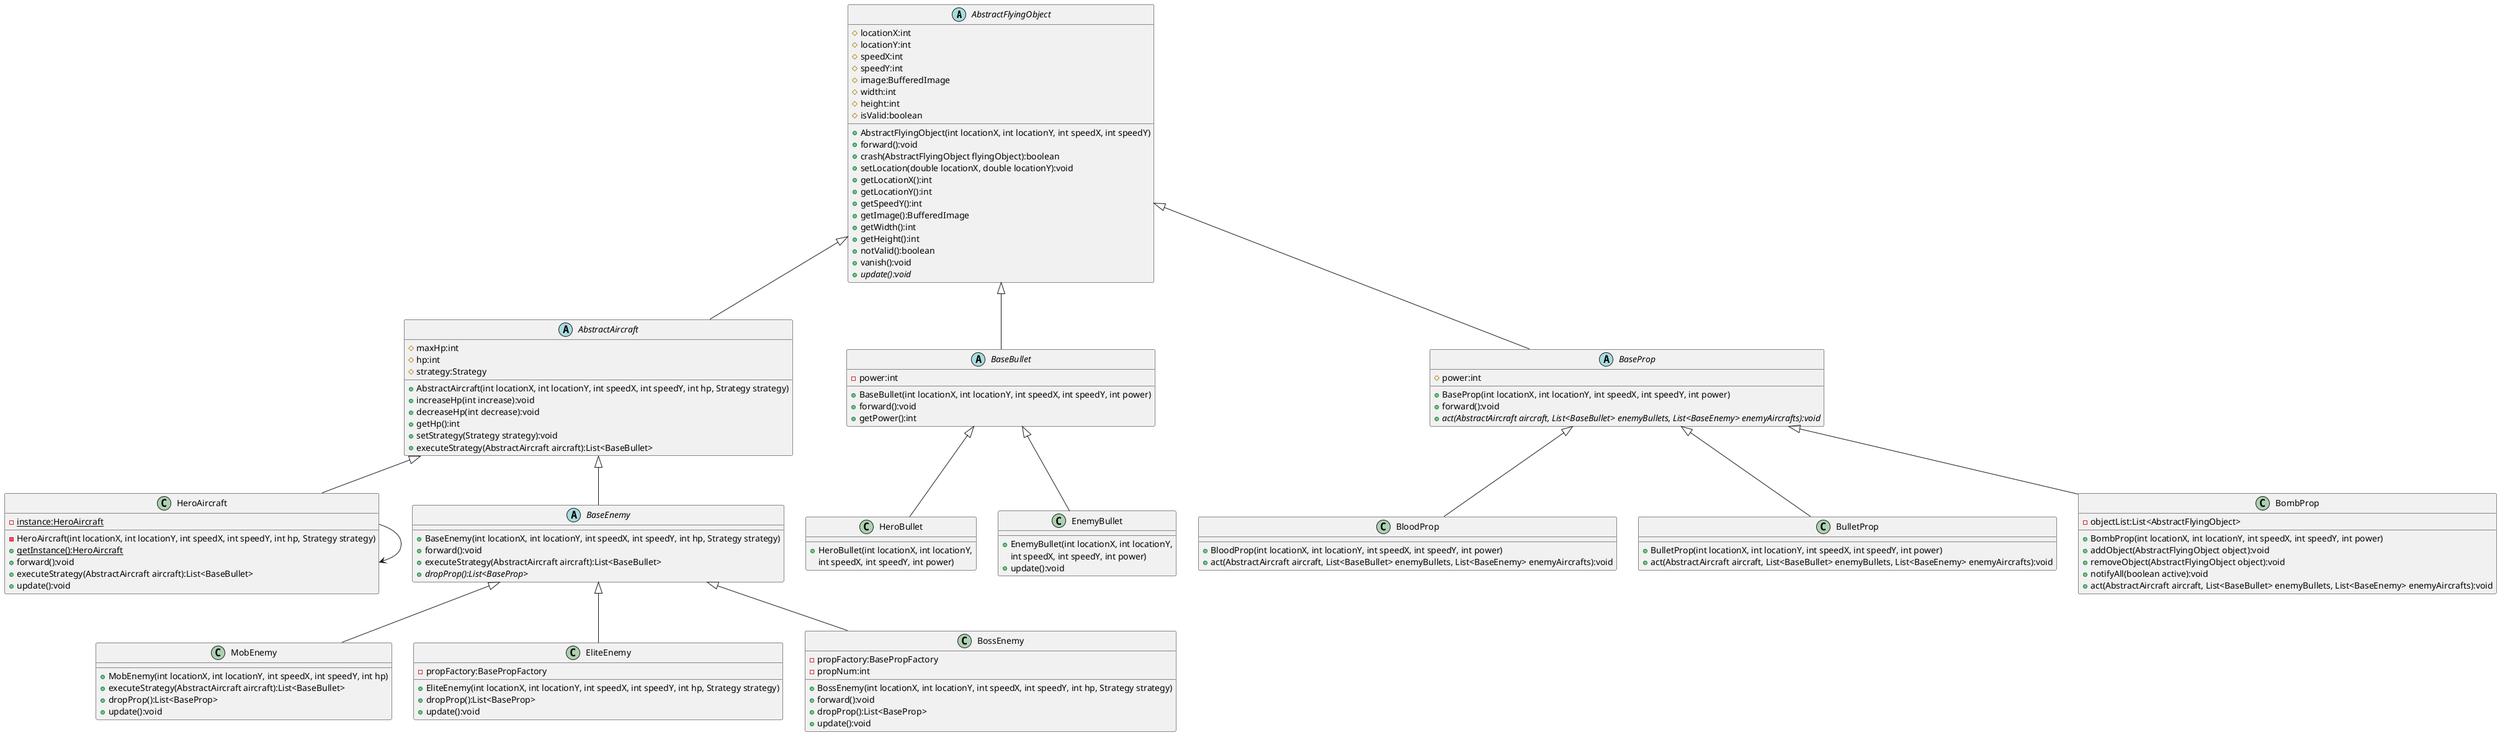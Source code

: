 @startuml
'https://plantuml.com/class-diagram

abstract class AbstractFlyingObject
{
    # locationX:int
    # locationY:int
    # speedX:int
    # speedY:int
    # image:BufferedImage
    # width:int
    # height:int
    # isValid:boolean

    + AbstractFlyingObject(int locationX, int locationY, int speedX, int speedY)
    + forward():void
    + crash(AbstractFlyingObject flyingObject):boolean
    + setLocation(double locationX, double locationY):void
    + getLocationX():int
    + getLocationY():int
    + getSpeedY():int
    + getImage():BufferedImage
    + getWidth():int
    + getHeight():int
    + notValid():boolean
    + vanish():void
    + {abstract} update():void
}
abstract class AbstractAircraft
{
	# maxHp:int
    # hp:int
    # strategy:Strategy
    + AbstractAircraft(int locationX, int locationY, int speedX, int speedY, int hp, Strategy strategy)
    + increaseHp(int increase):void
    + decreaseHp(int decrease):void
    + getHp():int
    + setStrategy(Strategy strategy):void
    + executeStrategy(AbstractAircraft aircraft):List<BaseBullet>
 }


class HeroAircraft {
    - {static} instance:HeroAircraft
    - HeroAircraft(int locationX, int locationY, int speedX, int speedY, int hp, Strategy strategy)
    + {static} getInstance():HeroAircraft
    + forward():void
    + executeStrategy(AbstractAircraft aircraft):List<BaseBullet>
    + update():void
}

AbstractAircraft <|-- HeroAircraft
HeroAircraft --> HeroAircraft

abstract class BaseEnemy
{
    + BaseEnemy(int locationX, int locationY, int speedX, int speedY, int hp, Strategy strategy)
    + forward():void
    + executeStrategy(AbstractAircraft aircraft):List<BaseBullet>
    + {abstract} dropProp():List<BaseProp>
}

AbstractAircraft <|-- BaseEnemy

class MobEnemy {
    + MobEnemy(int locationX, int locationY, int speedX, int speedY, int hp)
    + executeStrategy(AbstractAircraft aircraft):List<BaseBullet>
    + dropProp():List<BaseProp>
    + update():void
}

BaseEnemy <|-- MobEnemy

class EliteEnemy {
    - propFactory:BasePropFactory
    + EliteEnemy(int locationX, int locationY, int speedX, int speedY, int hp, Strategy strategy)
    + dropProp():List<BaseProp>
    + update():void
}

BaseEnemy <|-- EliteEnemy

class BossEnemy {
    - propFactory:BasePropFactory
    - propNum:int
    + BossEnemy(int locationX, int locationY, int speedX, int speedY, int hp, Strategy strategy)
    + forward():void
    + dropProp():List<BaseProp>
    + update():void
}

BaseEnemy <|-- BossEnemy

abstract class BaseBullet
{
    - power:int
    + BaseBullet(int locationX, int locationY, int speedX, int speedY, int power)
    + forward():void
	+ getPower():int
}

class HeroBullet {
    + HeroBullet(int locationX, int locationY,
     int speedX, int speedY, int power)
}

class EnemyBullet {
    + EnemyBullet(int locationX, int locationY,
     int speedX, int speedY, int power)
    + update():void
}

BaseBullet <|-- HeroBullet
BaseBullet <|-- EnemyBullet

abstract class BaseProp
{
    # power:int
    + BaseProp(int locationX, int locationY, int speedX, int speedY, int power)
    + forward():void
    + {abstract} act(AbstractAircraft aircraft, List<BaseBullet> enemyBullets, List<BaseEnemy> enemyAircrafts):void
}

class BloodProp {
    + BloodProp(int locationX, int locationY, int speedX, int speedY, int power)
    + act(AbstractAircraft aircraft, List<BaseBullet> enemyBullets, List<BaseEnemy> enemyAircrafts):void
}

class BulletProp {
    + BulletProp(int locationX, int locationY, int speedX, int speedY, int power)
    + act(AbstractAircraft aircraft, List<BaseBullet> enemyBullets, List<BaseEnemy> enemyAircrafts):void
}

class BombProp {
    - objectList:List<AbstractFlyingObject>
    + BombProp(int locationX, int locationY, int speedX, int speedY, int power)
    + addObject(AbstractFlyingObject object):void
    + removeObject(AbstractFlyingObject object):void
    + notifyAll(boolean active):void
    + act(AbstractAircraft aircraft, List<BaseBullet> enemyBullets, List<BaseEnemy> enemyAircrafts):void
}

BaseProp <|-- BloodProp
BaseProp <|-- BulletProp
BaseProp <|-- BombProp

AbstractFlyingObject <|-- AbstractAircraft
AbstractFlyingObject <|-- BaseBullet
AbstractFlyingObject <|-- BaseProp

@enduml